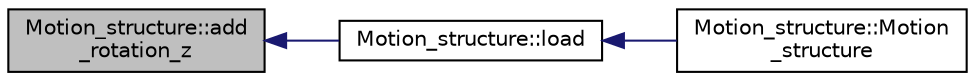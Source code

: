 digraph "Motion_structure::add_rotation_z"
{
  edge [fontname="Helvetica",fontsize="10",labelfontname="Helvetica",labelfontsize="10"];
  node [fontname="Helvetica",fontsize="10",shape=record];
  rankdir="LR";
  Node1 [label="Motion_structure::add\l_rotation_z",height=0.2,width=0.4,color="black", fillcolor="grey75", style="filled" fontcolor="black"];
  Node1 -> Node2 [dir="back",color="midnightblue",fontsize="10",style="solid",fontname="Helvetica"];
  Node2 [label="Motion_structure::load",height=0.2,width=0.4,color="black", fillcolor="white", style="filled",URL="$class_motion__structure.html#a5df5dc494cfd60e8e763e06f7dc5d745"];
  Node2 -> Node3 [dir="back",color="midnightblue",fontsize="10",style="solid",fontname="Helvetica"];
  Node3 [label="Motion_structure::Motion\l_structure",height=0.2,width=0.4,color="black", fillcolor="white", style="filled",URL="$class_motion__structure.html#a957707cad2dc4ffbee3e7fe82ef963db"];
}
